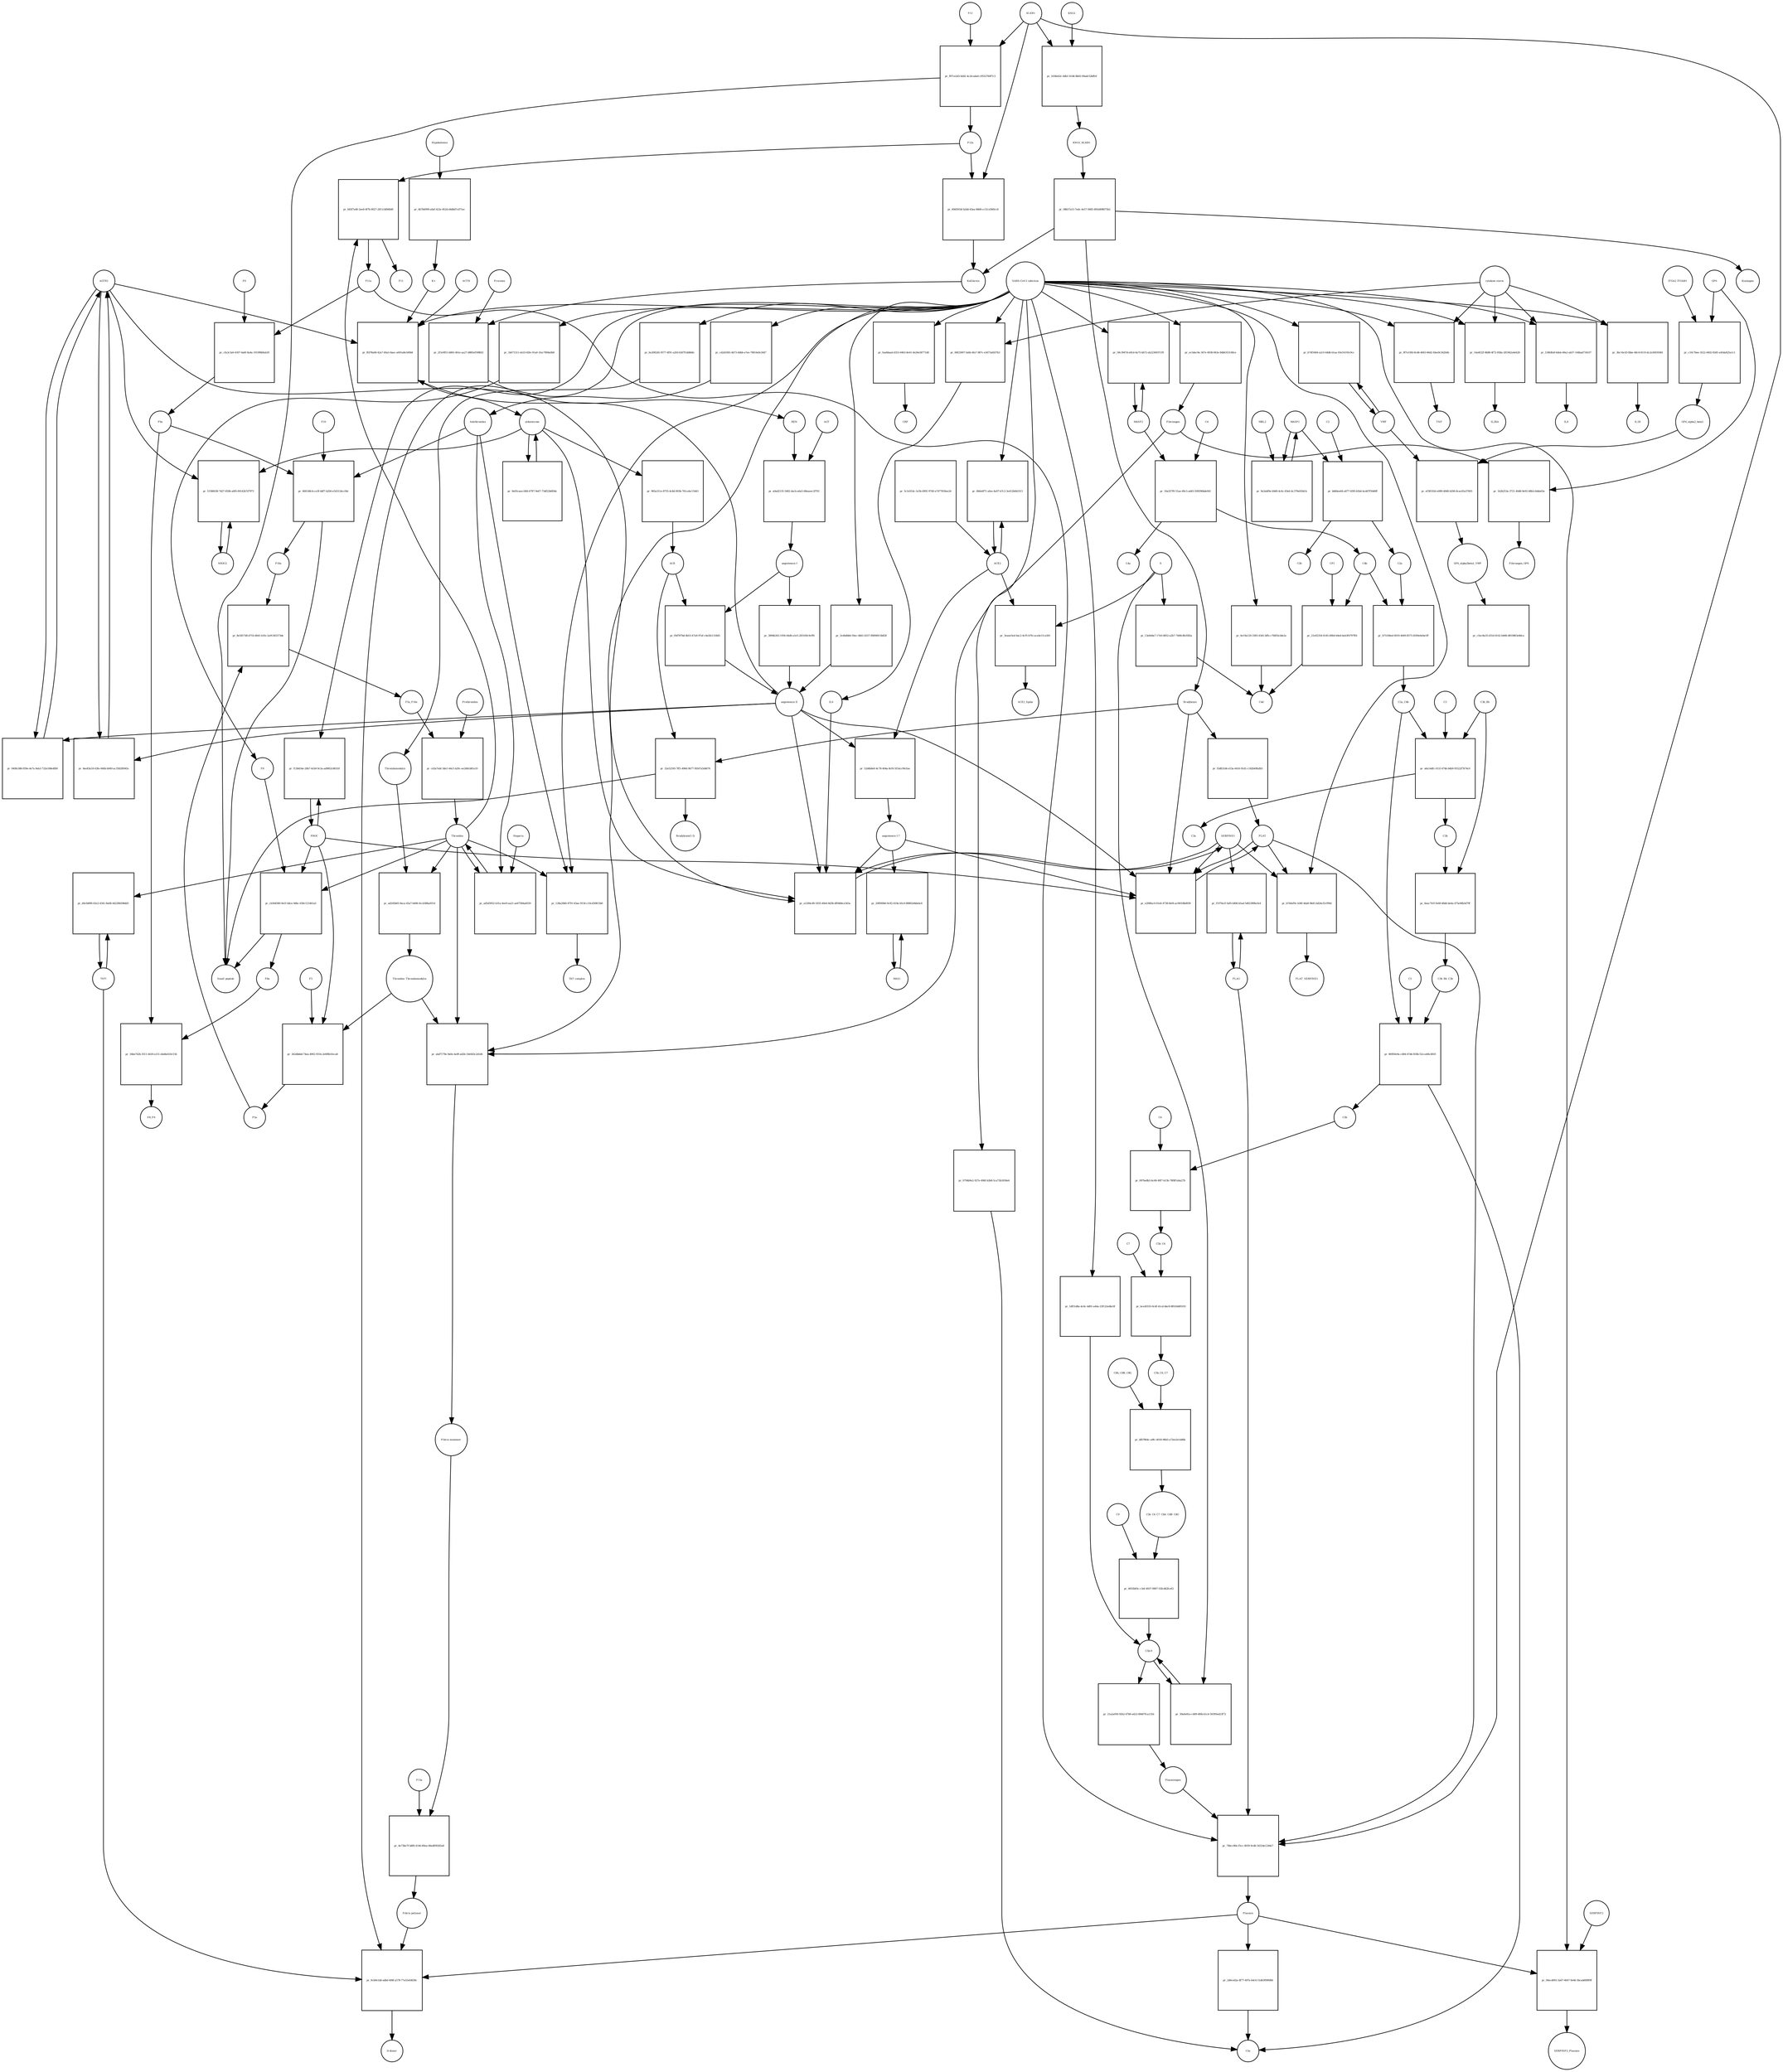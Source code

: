 strict digraph  {
F8 [annotation="urn_miriam_hgnc_3546|urn_miriam_taxonomy_9606", bipartite=0, cls=macromolecule, fontsize=4, label=F8, shape=circle];
"pr_cb564580-9e1f-4dce-9dbc-636c121461a5" [annotation="", bipartite=1, cls=process, fontsize=4, label="pr_cb564580-9e1f-4dce-9dbc-636c121461a5", shape=square];
"Small peptide" [annotation=urn_miriam_mesh_D010446, bipartite=0, cls=macromolecule, fontsize=4, label="Small peptide", shape=circle];
F8a [annotation="urn_miriam_hgnc.symbol_F8|urn_miriam_mesh_D015944|urn_miriam_taxonomy_9606", bipartite=0, cls=macromolecule, fontsize=4, label=F8a, shape=circle];
Thrombin [annotation="urn_miriam_hgnc_3535|urn_miriam_taxonomy_9606", bipartite=0, cls=macromolecule, fontsize=4, label=Thrombin, shape=circle];
PROC [annotation="urn_miriam_hgnc_9451|urn_miriam_taxonomy_9606", bipartite=0, cls=macromolecule, fontsize=4, label=PROC, shape=circle];
AGTR1 [annotation=urn_miriam_hgnc_336, bipartite=0, cls=macromolecule, fontsize=4, label=AGTR1, shape=circle];
"pr_040fe388-059e-4e7a-9eb3-732e188e4fb9" [annotation="", bipartite=1, cls=process, fontsize=4, label="pr_040fe388-059e-4e7a-9eb3-732e188e4fb9", shape=square];
"angiotensin II" [annotation="urn_miriam_obo.chebi_CHEBI%3A2718|urn_miriam_taxonomy_9606", bipartite=0, cls="simple chemical", fontsize=4, label="angiotensin II", shape=circle];
NR3C2 [annotation="", bipartite=0, cls=macromolecule, fontsize=4, label=NR3C2, shape=circle];
"pr_51586038-7d27-450b-a6f0-00142b7d7973" [annotation="", bipartite=1, cls=process, fontsize=4, label="pr_51586038-7d27-450b-a6f0-00142b7d7973", shape=square];
aldosterone [annotation="urn_miriam_obo.chebi_CHEBI%3A27584", bipartite=0, cls="simple chemical", fontsize=4, label=aldosterone, shape=circle];
"pr_9a93caea-fdfd-4787-9e67-73df22b6f0dc" [annotation="", bipartite=1, cls=process, fontsize=4, label="pr_9a93caea-fdfd-4787-9e67-73df22b6f0dc", shape=square];
SERPINE1 [annotation="", bipartite=0, cls=macromolecule, fontsize=4, label=SERPINE1, shape=circle];
"pr_a1284cd9-1835-40e6-8d3b-df048dce343a" [annotation="", bipartite=1, cls=process, fontsize=4, label="pr_a1284cd9-1835-40e6-8d3b-df048dce343a", shape=square];
"angiotensin I-7" [annotation="urn_miriam_obo.chebi_CHEBI%3A55438|urn_miriam_taxonomy_9606", bipartite=0, cls="simple chemical", fontsize=4, label="angiotensin I-7", shape=circle];
IL6 [annotation="urn_miriam_hgnc_6018|urn_miriam_taxonomy_9606", bipartite=0, cls=macromolecule, fontsize=4, label=IL6, shape=circle];
"pr_ffd78a68-42a7-40a5-8aec-a691a8e549b8" [annotation="", bipartite=1, cls=process, fontsize=4, label="pr_ffd78a68-42a7-40a5-8aec-a691a8e549b8", shape=square];
"SARS-CoV-2 infection" [annotation="urn_miriam_taxonomy_2697049|urn_miriam_mesh_D012327", bipartite=0, cls=phenotype, fontsize=4, label="SARS-CoV-2 infection", shape=circle];
"K+" [annotation="urn_miriam_obo.chebi_CHEBI%3A29103", bipartite=0, cls="simple chemical", fontsize=4, label="K+", shape=circle];
ACTH [annotation=urn_miriam_hgnc_9201, bipartite=0, cls="simple chemical", fontsize=4, label=ACTH, shape=circle];
"pr_3cd4db8d-59ec-4b61-b557-f6894913b828" [annotation="", bipartite=1, cls=process, fontsize=4, label="pr_3cd4db8d-59ec-4b61-b557-f6894913b828", shape=square];
Bradykinin [annotation="urn_miriam_obo.chebi_CHEBI%3A3165|urn_miriam_taxonomy_9606", bipartite=0, cls=macromolecule, fontsize=4, label=Bradykinin, shape=circle];
"pr_32e52593-7ff5-4966-9b77-95f47a5d4676" [annotation="", bipartite=1, cls=process, fontsize=4, label="pr_32e52593-7ff5-4966-9b77-95f47a5d4676", shape=square];
"Bradykinin(1-5)" [annotation="urn_miriam_mesh_C079000|urn_miriam_taxonomy_9606", bipartite=0, cls=macromolecule, fontsize=4, label="Bradykinin(1-5)", shape=circle];
ACE [annotation="urn_miriam_hgnc_2707|urn_miriam_taxonomy_9606", bipartite=0, cls=macromolecule, fontsize=4, label=ACE, shape=circle];
"pr_f5d831d4-e53a-4416-91d1-c182b49fafb5" [annotation="", bipartite=1, cls=process, fontsize=4, label="pr_f5d831d4-e53a-4416-91d1-c182b49fafb5", shape=square];
PLAT [annotation="urn_miriam_hgnc_9051|urn_miriam_taxonomy_9606", bipartite=0, cls=macromolecule, fontsize=4, label=PLAT, shape=circle];
"pr_8ee83a18-43fe-446b-b049-ac3582f6945c" [annotation="", bipartite=1, cls=process, fontsize=4, label="pr_8ee83a18-43fe-446b-b049-ac3582f6945c", shape=square];
MAS1 [annotation="", bipartite=0, cls=macromolecule, fontsize=4, label=MAS1, shape=circle];
"pr_20f000b0-0c82-419a-b5c6-88802d4debc6" [annotation="", bipartite=1, cls=process, fontsize=4, label="pr_20f000b0-0c82-419a-b5c6-88802d4debc6", shape=square];
Fibrinogen [annotation="urn_miriam_pubmed_19296670|urn_miriam_obo.go_GO%3A0005577|urn_miriam_hgnc_3661|urn_miriam_hgnc_3662|urn_miriam_hgnc_3694|urn_miriam_taxonomy_9606", bipartite=0, cls=complex, fontsize=4, label=Fibrinogen, shape=circle];
"pr_1b2b253a-3721-40d8-9e92-48b1c6dda62e" [annotation="", bipartite=1, cls=process, fontsize=4, label="pr_1b2b253a-3721-40d8-9e92-48b1c6dda62e", shape=square];
GP6 [annotation="urn_miriam_hgnc_HGNC%3A14388|urn_miriam_taxonomy_9606", bipartite=0, cls=macromolecule, fontsize=4, label=GP6, shape=circle];
Fibrinogen_GP6 [annotation="urn_miriam_pubmed_19296670|urn_miriam_obo.go_GO%3A0005577|urn_miriam_hgnc_HGNC%3A14388|urn_miriam_taxonomy_9606", bipartite=0, cls=complex, fontsize=4, label=Fibrinogen_GP6, shape=circle];
GP6_alpha2_beta1 [annotation="urn_miriam_pubmed_25051961|urn_miriam_taxonomy_10090|urn_miriam_hgnc_14338|urn_miriam_hgnc_6137|urn_miriam_hgnc_6153", bipartite=0, cls=complex, fontsize=4, label=GP6_alpha2_beta1, shape=circle];
"pr_ef38192d-e089-4848-b206-8cac65a37603" [annotation="", bipartite=1, cls=process, fontsize=4, label="pr_ef38192d-e089-4848-b206-8cac65a37603", shape=square];
VWF [annotation="urn_miriam_hgnc_12726|urn_miriam_taxonomy_9606", bipartite=0, cls=macromolecule, fontsize=4, label=VWF, shape=circle];
GP6_alpha2beta1_VWF [annotation="urn_miriam_pubmed_25051961|urn_miriam_taxonomy_10090|urn_miriam_hgnc_14338|urn_miriam_hgnc_6137|urn_miriam_hgnc_6153|urn_miriam_hgnc_12726", bipartite=0, cls=complex, fontsize=4, label=GP6_alpha2beta1_VWF, shape=circle];
"pr_c10c7bee-3522-4402-83d5-a45da825a1c1" [annotation="", bipartite=1, cls=process, fontsize=4, label="pr_c10c7bee-3522-4402-83d5-a45da825a1c1", shape=square];
ITGA2_ITGAB1 [annotation="urn_miriam_intact_EBI-16428357|urn_miriam_hgnc_6137|urn_miriam_hgnc_6153|urn_miriam_taxonomy_9606", bipartite=0, cls=complex, fontsize=4, label=ITGA2_ITGAB1, shape=circle];
"pr_c5ec8a35-d31d-4142-b468-d810863e8dca" [annotation="", bipartite=1, cls="omitted process", fontsize=4, label="pr_c5ec8a35-d31d-4142-b468-d810863e8dca", shape=square];
"Fibrin polymer" [annotation="urn_miriam_mesh_C465961|urn_miriam_taxonomy_9606", bipartite=0, cls=macromolecule, fontsize=4, label="Fibrin polymer", shape=circle];
"pr_9cb9e1dd-adbd-408f-a578-77a55efd638c" [annotation="", bipartite=1, cls=process, fontsize=4, label="pr_9cb9e1dd-adbd-408f-a578-77a55efd638c", shape=square];
"D-dimer" [annotation="urn_miriam_pubmed_19008457|urn_miriam_mesh_C036309|urn_miriam_taxonomy_9606", bipartite=0, cls=macromolecule, fontsize=4, label="D-dimer", shape=circle];
Plasmin [annotation="urn_miriam_hgnc.symbol_PLG|urn_miriam_mesh_D005341|urn_miriam_brenda_3.4.21.7|urn_miriam_taxonomy_9606", bipartite=0, cls=macromolecule, fontsize=4, label=Plasmin, shape=circle];
TAFI [annotation="urn_miriam_hgnc_1546|urn_miriam_taxonomy_9606", bipartite=0, cls=macromolecule, fontsize=4, label=TAFI, shape=circle];
"Fibrin monomer" [annotation="urn_miriam_mesh_C011468|urn_miriam_taxonomy_9606", bipartite=0, cls=macromolecule, fontsize=4, label="Fibrin monomer", shape=circle];
"pr_4e73be7f-b8f6-4146-80ea-06edf09265a8" [annotation="", bipartite=1, cls=process, fontsize=4, label="pr_4e73be7f-b8f6-4146-80ea-06edf09265a8", shape=square];
F13a [annotation="urn_miriam_hgnc.symbol_F13|urn_miriam_mesh_D026122|urn_miriam_brenda_2.3.2.13|urn_miriam_taxonomy_9606", bipartite=0, cls=macromolecule, fontsize=4, label=F13a, shape=circle];
"pr_9f7e10fd-8cd6-4063-86d2-fdee9c562b4b" [annotation="", bipartite=1, cls=process, fontsize=4, label="pr_9f7e10fd-8cd6-4063-86d2-fdee9c562b4b", shape=square];
TNF [annotation="urn_miriam_hgnc_11892|urn_miriam_taxonomy_9606", bipartite=0, cls=macromolecule, fontsize=4, label=TNF, shape=circle];
"cytokine storm" [annotation="urn_miriam_pubmed_2504360|urn_miriam_taxonomy_9606", bipartite=0, cls=phenotype, fontsize=4, label="cytokine storm", shape=circle];
"pr_2d6ced2a-8f77-497e-b4c6-51d63f99fd84" [annotation="", bipartite=1, cls=process, fontsize=4, label="pr_2d6ced2a-8f77-497e-b4c6-51d63f99fd84", shape=square];
C5a [annotation="urn_miriam_hgnc.symbol_C5|urn_miriam_mesh_D015936|urn_miriam_taxonomy_9606", bipartite=0, cls=macromolecule, fontsize=4, label=C5a, shape=circle];
"pr_21a2a950-92b2-47b9-a422-68407fca131b" [annotation="", bipartite=1, cls=process, fontsize=4, label="pr_21a2a950-92b2-47b9-a422-68407fca131b", shape=square];
Plasminogen [annotation="urn_miriam_hgnc_9071|urn_miriam_taxonomy_9606", bipartite=0, cls=macromolecule, fontsize=4, label=Plasminogen, shape=circle];
"C5b-9" [annotation="urn_miriam_obo.go_GO%3A0005579|urn_miriam_mesh_D015938|urn_miriam_mesh_D050776|urn_miriam_hgnc_1339|urn_miriam_hgnc_1346|urn_miriam_hgnc_1352|urn_miriam_hgnc_1353|urn_miriam_hgnc_1354|urn_miriam_hgnc_1358|urn_miriam_taxonomy_9606", bipartite=0, cls=complex, fontsize=4, label="C5b-9", shape=circle];
C2 [annotation="urn_miriam_hgnc_1248|urn_miriam_taxonomy_9606", bipartite=0, cls=macromolecule, fontsize=4, label=C2, shape=circle];
"pr_bb84ee64-a877-45f0-b5b4-bcdd7f50d6ff" [annotation="", bipartite=1, cls=process, fontsize=4, label="pr_bb84ee64-a877-45f0-b5b4-bcdd7f50d6ff", shape=square];
C2a [annotation="urn_miriam_hgnc.symbol_C2|urn_miriam_mesh_D050678|urn_miriam_taxonomy_9606", bipartite=0, cls=macromolecule, fontsize=4, label=C2a, shape=circle];
C2b [annotation="urn_miriam_hgnc.symbol_C2|urn_miriam_mesh_D050679|urn_miriam_taxonomy_9606", bipartite=0, cls=macromolecule, fontsize=4, label=C2b, shape=circle];
MASP1 [annotation="urn_miriam_hgnc_6901|urn_miriam_taxonomy_9606", bipartite=0, cls=macromolecule, fontsize=4, label=MASP1, shape=circle];
"pr_14a4f22f-8b88-4f72-858a-281942a4e628" [annotation="", bipartite=1, cls=process, fontsize=4, label="pr_14a4f22f-8b88-4f72-858a-281942a4e628", shape=square];
IL2RA [annotation="urn_miriam_hgnc_6008|urn_miriam_taxonomy_9606", bipartite=0, cls=macromolecule, fontsize=4, label=IL2RA, shape=circle];
"pr_534fdfa8-6deb-49a2-ab57-144bad734107" [annotation="", bipartite=1, cls=process, fontsize=4, label="pr_534fdfa8-6deb-49a2-ab57-144bad734107", shape=square];
IL8 [annotation="urn_miriam_hgnc_6025|urn_miriam_taxonomy_9606", bipartite=0, cls=macromolecule, fontsize=4, label=IL8, shape=circle];
"pr_0794b9e2-927e-496f-b3b8-5ca73b1858e4" [annotation="", bipartite=1, cls=process, fontsize=4, label="pr_0794b9e2-927e-496f-b3b8-5ca73b1858e4", shape=square];
"pr_84f25907-fa6b-4fa7-987c-e5673afd37b3" [annotation="", bipartite=1, cls=process, fontsize=4, label="pr_84f25907-fa6b-4fa7-987c-e5673afd37b3", shape=square];
"pr_3bc16cd3-fbbe-48c4-8110-dc2e369350fd" [annotation="", bipartite=1, cls=process, fontsize=4, label="pr_3bc16cd3-fbbe-48c4-8110-dc2e369350fd", shape=square];
IL1B [annotation="urn_miriam_hgnc_5992|urn_miriam_taxonomy_9606", bipartite=0, cls=macromolecule, fontsize=4, label=IL1B, shape=circle];
Prorenin [annotation="urn_miriam_hgnc_9958|urn_miriam_taxonomy_9606", bipartite=0, cls=macromolecule, fontsize=4, label=Prorenin, shape=circle];
"pr_2f1e9f51-b865-461e-aa27-d885ef598fd3" [annotation="", bipartite=1, cls=process, fontsize=4, label="pr_2f1e9f51-b865-461e-aa27-d885ef598fd3", shape=square];
REN [annotation="urn_miriam_hgnc.symbol_REN|urn_miriam_taxonomy_9606", bipartite=0, cls=macromolecule, fontsize=4, label=REN, shape=circle];
Kallikrein [annotation="urn_miriam_hgnc.symbol_KLKB1|urn_miriam_mesh_D020842|urn_miriam_brenda_3.4.21.34|urn_miriam_taxonomy_9606", bipartite=0, cls=macromolecule, fontsize=4, label=Kallikrein, shape=circle];
KLKB1 [annotation="urn_miriam_hgnc_6371|urn_miriam_taxonomy_9606", bipartite=0, cls=macromolecule, fontsize=4, label=KLKB1, shape=circle];
"pr_69d591bf-b2dd-43ea-8468-cc51cd360cc6" [annotation="", bipartite=1, cls=process, fontsize=4, label="pr_69d591bf-b2dd-43ea-8468-cc51cd360cc6", shape=square];
F12a [annotation="urn_miriam_hgnc.symbol_F12|urn_miriam_mesh_D015956|urn_miriam_brenda_3.4.21.38|urn_miriam_taxonomy_9606", bipartite=0, cls=macromolecule, fontsize=4, label=F12a, shape=circle];
"pr_6a3092d5-9577-4f91-a2fd-63d7f1dd8d4c" [annotation="", bipartite=1, cls=process, fontsize=4, label="pr_6a3092d5-9577-4f91-a2fd-63d7f1dd8d4c", shape=square];
Thrombomodulin [annotation="urn_miriam_hgnc_11784|urn_miriam_taxonomy_9606", bipartite=0, cls=macromolecule, fontsize=4, label=Thrombomodulin, shape=circle];
"pr_04ecd093-3a67-4047-9e46-5bcadd0f8f9f" [annotation="", bipartite=1, cls=process, fontsize=4, label="pr_04ecd093-3a67-4047-9e46-5bcadd0f8f9f", shape=square];
SERPINF2 [annotation="urn_miriam_hgnc_9075|urn_miriam_taxonomy_9606", bipartite=0, cls=macromolecule, fontsize=4, label=SERPINF2, shape=circle];
SERPINF2_Plasmin [annotation="urn_miriam_pubmed_2437112|urn_miriam_biogrid_314240|urn_miriam_hgnc_9075|urn_miriam_mesh_D005341|urn_miriam_taxonomy_9606", bipartite=0, cls=complex, fontsize=4, label=SERPINF2_Plasmin, shape=circle];
"pr_6e19a120-3365-43d1-bffe-c766f3e3de2a" [annotation="", bipartite=1, cls=process, fontsize=4, label="pr_6e19a120-3365-43d1-bffe-c766f3e3de2a", shape=square];
C4d [annotation="urn_miriam_hgnc.symbol_C4b|urn_miriam_mesh_C032261|urn_miriam_taxonomy_9606", bipartite=0, cls=macromolecule, fontsize=4, label=C4d, shape=circle];
"pr_1df51d8a-4c6c-4d91-a44a-23f122edbc0f" [annotation="", bipartite=1, cls=process, fontsize=4, label="pr_1df51d8a-4c6c-4d91-a44a-23f122edbc0f", shape=square];
"pr_f13b454e-26b7-4cb9-9c3a-ad9f62c88318" [annotation="", bipartite=1, cls=process, fontsize=4, label="pr_f13b454e-26b7-4cb9-9c3a-ad9f62c88318", shape=square];
"pr_b74f3464-a2c0-44db-b1aa-93e16193c9cc" [annotation="", bipartite=1, cls=process, fontsize=4, label="pr_b74f3464-a2c0-44db-b1aa-93e16193c9cc", shape=square];
"pr_faa8daad-d353-4463-8e41-4e26e58771d0" [annotation="", bipartite=1, cls=process, fontsize=4, label="pr_faa8daad-d353-4463-8e41-4e26e58771d0", shape=square];
CRP [annotation="urn_miriam_hgnc_2367|urn_miriam_taxonomy_9606", bipartite=0, cls=macromolecule, fontsize=4, label=CRP, shape=circle];
"pr_30a0e81a-c489-4f6b-b1c4-50395ed23f72" [annotation="", bipartite=1, cls=process, fontsize=4, label="pr_30a0e81a-c489-4f6b-b1c4-50395ed23f72", shape=square];
S [annotation="urn_miriam_uniprot_P0DTC2|urn_miriam_uniprot_P59594|urn_miriam_taxonomy_2697049", bipartite=0, cls=macromolecule, fontsize=4, label=S, shape=circle];
"pr_13eb0da7-17e0-4852-a2b7-7448c8b3582a" [annotation="", bipartite=1, cls=process, fontsize=4, label="pr_13eb0da7-17e0-4852-a2b7-7448c8b3582a", shape=square];
"pr_52d4b8e0-4c78-404a-8cf0-5f1dcc90cfae" [annotation="", bipartite=1, cls=process, fontsize=4, label="pr_52d4b8e0-4c78-404a-8cf0-5f1dcc90cfae", shape=square];
ACE2 [annotation="urn_miriam_hgnc_13557|urn_miriam_taxonomy_9606", bipartite=0, cls=macromolecule, fontsize=4, label=ACE2, shape=circle];
"pr_5c3c814c-1e5b-4991-9740-a7477818ee24" [annotation="", bipartite=1, cls=process, fontsize=4, label="pr_5c3c814c-1e5b-4991-9740-a7477818ee24", shape=square];
"pr_3eaee5ed-4ac2-4cf5-b7fe-aca4e11ca561" [annotation="", bipartite=1, cls=process, fontsize=4, label="pr_3eaee5ed-4ac2-4cf5-b7fe-aca4e11ca561", shape=square];
ACE2_Spike [annotation="urn_miriam_pdb_6CS2|urn_miriam_hgnc_13557|urn_miriam_uniprot_P0DTC2|urn_miriam_taxonomy_9606|urn_miriam_taxonomy_2697049", bipartite=0, cls=complex, fontsize=4, label=ACE2_Spike, shape=circle];
"pr_6b0e6f71-afee-4a97-b7c2-3e412b0b3313" [annotation="", bipartite=1, cls=process, fontsize=4, label="pr_6b0e6f71-afee-4a97-b7c2-3e412b0b3313", shape=square];
"pr_cd2d1845-4b73-4dbb-a7ee-78814efe3447" [annotation="", bipartite=1, cls=process, fontsize=4, label="pr_cd2d1845-4b73-4dbb-a7ee-78814efe3447", shape=square];
Antithrombin [annotation="urn_miriam_hgnc_775|urn_miriam_taxonomy_9606", bipartite=0, cls=macromolecule, fontsize=4, label=Antithrombin, shape=circle];
"pr_1b671511-eb33-45fe-91a0-1fac7894a0b8" [annotation="", bipartite=1, cls=process, fontsize=4, label="pr_1b671511-eb33-45fe-91a0-1fac7894a0b8", shape=square];
C4b [annotation="urn_miriam_hgnc_1324|urn_miriam_taxonomy_9606", bipartite=0, cls=macromolecule, fontsize=4, label=C4b, shape=circle];
"pr_21e02354-4145-49b4-b9ed-beb3f4797ffd" [annotation="", bipartite=1, cls=process, fontsize=4, label="pr_21e02354-4145-49b4-b9ed-beb3f4797ffd", shape=square];
CFI [annotation="urn_miriam_hgnc_2771|urn_miriam_taxonomy_9606", bipartite=0, cls=macromolecule, fontsize=4, label=CFI, shape=circle];
C3b [annotation="urn_miriam_hgnc.symbol_C3|urn_miriam_mesh_D003179|urn_miriam_taxonomy_9606", bipartite=0, cls=macromolecule, fontsize=4, label=C3b, shape=circle];
"pr_6eac741f-fe68-48dd-be4a-475e98b3d79f" [annotation="", bipartite=1, cls=process, fontsize=4, label="pr_6eac741f-fe68-48dd-be4a-475e98b3d79f", shape=square];
C3b_Bb [annotation="urn_miriam_pubmed_12440962|urn_miriam_brenda_3.4.21.47|urn_miriam_mesh_D051561|urn_miriam_mesh_D003179|urn_miriam_hgnc_1037|urn_miriam_taxonomy_9606", bipartite=0, cls=complex, fontsize=4, label=C3b_Bb, shape=circle];
C3b_Bb_C3b [annotation="urn_miriam_pubmed_12440962|urn_miriam_brenda_34.4.21.47|urn_miriam_mesh_D051566|urn_miriam_mesh_D003179|urn_miriam_hgnc_1037|urn_miriam_taxonomy_9606", bipartite=0, cls=complex, fontsize=4, label=C3b_Bb_C3b, shape=circle];
"pr_b75184ed-9019-4449-8573-4590e4ebe1ff" [annotation="", bipartite=1, cls=process, fontsize=4, label="pr_b75184ed-9019-4449-8573-4590e4ebe1ff", shape=square];
C2a_C4b [annotation="urn_miriam_mesh_D051574|urn_miriam_brenda_3.4.21.43|urn_miriam_mesh_D050678|urn_miriam_hgnc_1324|urn_miriam_taxonomy_9606", bipartite=0, cls=complex, fontsize=4, label=C2a_C4b, shape=circle];
C4 [annotation="urn_miriam_mesh_D00318|urn_miriam_taxonomy_9606", bipartite=0, cls=macromolecule, fontsize=4, label=C4, shape=circle];
"pr_16a257f0-51ae-49c3-ad43-509296bde041" [annotation="", bipartite=1, cls=process, fontsize=4, label="pr_16a257f0-51ae-49c3-ad43-509296bde041", shape=square];
C4a [annotation="urn_miriam_hgnc_1323|urn_miriam_taxonomy_9606", bipartite=0, cls=macromolecule, fontsize=4, label=C4a, shape=circle];
MASP2 [annotation="urn_miriam_hgnc_6902|urn_miriam_taxonomy_9606", bipartite=0, cls=macromolecule, fontsize=4, label=MASP2, shape=circle];
"pr_9a3abf9e-b9d0-4c6c-83e6-4c379e81bfcb" [annotation="", bipartite=1, cls=process, fontsize=4, label="pr_9a3abf9e-b9d0-4c6c-83e6-4c379e81bfcb", shape=square];
MBL2 [annotation="urn_miriam_hgnc_6902|urn_miriam_taxonomy_9606", bipartite=0, cls=macromolecule, fontsize=4, label=MBL2, shape=circle];
"pr_58c3947d-e81d-4a75-bb72-ab2236937cf9" [annotation="", bipartite=1, cls=process, fontsize=4, label="pr_58c3947d-e81d-4a75-bb72-ab2236937cf9", shape=square];
PLAU [annotation="urn_miriam_hgnc_9052|urn_miriam_taxonomy_9606", bipartite=0, cls=macromolecule, fontsize=4, label=PLAU, shape=circle];
"pr_f1970a1f-faf0-4406-b5ad-5d02389bcfe4" [annotation="", bipartite=1, cls=process, fontsize=4, label="pr_f1970a1f-faf0-4406-b5ad-5d02389bcfe4", shape=square];
C5b_C6_C7_C8A_C8B_C8G [annotation="urn_miriam_pubmed_28630159|urn_miriam_mesh_C042295|urn_miriam_mesh_D050776|urn_miriam_hgnc_1339|urn_miriam_hgnc_1352|urn_miriam_hgnc_1353|urn_miriam_hgnc_1354|urn_miriam_taxonomy_9606", bipartite=0, cls=complex, fontsize=4, label=C5b_C6_C7_C8A_C8B_C8G, shape=circle];
"pr_6055b93c-c3ef-4937-9907-55fcd62fcef2" [annotation="", bipartite=1, cls=process, fontsize=4, label="pr_6055b93c-c3ef-4937-9907-55fcd62fcef2", shape=square];
C9 [annotation="urn_miriam_hgnc_1358|urn_miriam_taxonomy_9606", bipartite=0, cls=macromolecule, fontsize=4, label=C9, shape=circle];
C5b_C6_C7 [annotation="urn_miriam_pubmed_28630159|urn_miriam_mesh_C037453|urn_miriam_mesh_D050776|urn_miriam_hgnc_1339|urn_miriam_hgnc_1346|urn_miriam_taxonomy_9606", bipartite=0, cls=complex, fontsize=4, label=C5b_C6_C7, shape=circle];
"pr_bfb7864c-a9fc-4018-96b5-a72ee2e1dd6b" [annotation="", bipartite=1, cls=process, fontsize=4, label="pr_bfb7864c-a9fc-4018-96b5-a72ee2e1dd6b", shape=square];
C8A_C8B_C8G [annotation="urn_miriam_mesh_D003185|urn_miriam_hgnc_1353|urn_miriam_hgnc_1352|urn_miriam_hgnc_1354|urn_miriam_taxonomy_9606", bipartite=0, cls=complex, fontsize=4, label=C8A_C8B_C8G, shape=circle];
C5b_C6 [annotation="urn_miriam_mesh_C050974|urn_miriam_mesh_D050776|urn_miriam_hgnc_1339|urn_miriam_taxonomy_9606", bipartite=0, cls=complex, fontsize=4, label=C5b_C6, shape=circle];
"pr_bce45555-0c4f-41cd-bbc8-8f01fd4f0193" [annotation="", bipartite=1, cls=process, fontsize=4, label="pr_bce45555-0c4f-41cd-bbc8-8f01fd4f0193", shape=square];
C7 [annotation="urn_miriam_hgnc_HGNC%3A1346|urn_miriam_taxonomy_9606", bipartite=0, cls=macromolecule, fontsize=4, label=C7, shape=circle];
C5b [annotation="urn_miriam_hgnc.symbol_C5|urn_miriam_mesh_D050776|urn_miriam_taxonomy_9606", bipartite=0, cls=macromolecule, fontsize=4, label=C5b, shape=circle];
"pr_097be8b3-bc68-49f7-b15b-78f8f1eba27b" [annotation="", bipartite=1, cls=process, fontsize=4, label="pr_097be8b3-bc68-49f7-b15b-78f8f1eba27b", shape=square];
C6 [annotation="urn_miriam_hgnc_1339|urn_miriam_taxonomy_9606", bipartite=0, cls=macromolecule, fontsize=4, label=C6, shape=circle];
C5 [annotation="urn_miriam_hgnc_1331|urn_miriam_taxonomy_9606", bipartite=0, cls=macromolecule, fontsize=4, label=C5, shape=circle];
"pr_86950e9a-c484-47d4-818b-52cca66c4810" [annotation="", bipartite=1, cls=process, fontsize=4, label="pr_86950e9a-c484-47d4-818b-52cca66c4810", shape=square];
C3 [annotation="urn_miriam_hgnc_1318|urn_miriam_taxonomy_9606", bipartite=0, cls=macromolecule, fontsize=4, label=C3, shape=circle];
"pr_a6a14dfc-011f-474b-b4b9-95522f7b74c0" [annotation="", bipartite=1, cls=process, fontsize=4, label="pr_a6a14dfc-011f-474b-b4b9-95522f7b74c0", shape=square];
C3a [annotation="urn_miriam_hgnc.symbol_C3|urn_miriam_mesh_D015926|urn_miriam_taxonomy_9606", bipartite=0, cls=macromolecule, fontsize=4, label=C3a, shape=circle];
"pr_ad245b65-9aca-43a7-b406-0ccb58ba9314" [annotation="", bipartite=1, cls=process, fontsize=4, label="pr_ad245b65-9aca-43a7-b406-0ccb58ba9314", shape=square];
Thrombin_Thrombomodulin [annotation="urn_miriam_pubmed_6282863|urn_miriam_taxonomy_9986|urn_miriam_biogrid_283352|urn_miriam_mesh_D013917|urn_miriam_hgnc_11784", bipartite=0, cls=complex, fontsize=4, label=Thrombin_Thrombomodulin, shape=circle];
"pr_abd7179e-9a0e-4a9f-ad2b-10e0d3c2d1d6" [annotation="", bipartite=1, cls=process, fontsize=4, label="pr_abd7179e-9a0e-4a9f-ad2b-10e0d3c2d1d6", shape=square];
KNG1_KLKB1 [annotation="urn_miriam_pubmed_17598838|urn_miriam_intact_EBI-10087151|urn_miriam_hgnc_6371|urn_miriam_hgnc_6383|urn_miriam_taxonomy_9606", bipartite=0, cls=complex, fontsize=4, label=KNG1_KLKB1, shape=circle];
"pr_08b57a15-7edc-4e57-9485-805d498075b2" [annotation="", bipartite=1, cls=process, fontsize=4, label="pr_08b57a15-7edc-4e57-9485-805d498075b2", shape=square];
Kininogen [annotation="urn_miriam_hgnc.symbol_KNG1|urn_miriam_mesh_D019679|urn_miriam_taxonomy_9606", bipartite=0, cls=macromolecule, fontsize=4, label=Kininogen, shape=circle];
"pr_ec5dec9a-347e-4938-843e-8db6353148ce" [annotation="", bipartite=1, cls=process, fontsize=4, label="pr_ec5dec9a-347e-4938-843e-8db6353148ce", shape=square];
"angiotensin I" [annotation="urn_miriam_obo.chebi_CHEBI%3A2718|urn_miriam_taxonomy_9606", bipartite=0, cls="simple chemical", fontsize=4, label="angiotensin I", shape=circle];
"pr_3894b343-1936-44d6-a1e5-283100c9cff6" [annotation="", bipartite=1, cls=process, fontsize=4, label="pr_3894b343-1936-44d6-a1e5-283100c9cff6", shape=square];
"pr_b744ef9c-b36f-4da8-9b45-bd24cf2cf99d" [annotation="", bipartite=1, cls=process, fontsize=4, label="pr_b744ef9c-b36f-4da8-9b45-bd24cf2cf99d", shape=square];
PLAT_SERPINE1 [annotation="urn_miriam_pubmed_22449964|urn_miriam_intact_EBI-7800882|urn_miriam_hgnc_9051|urn_miriam_hgnc_8593|urn_miriam_taxonomy_9606", bipartite=0, cls=complex, fontsize=4, label=PLAT_SERPINE1, shape=circle];
"pr_d4c0d0f6-02e2-4341-8a68-44228b598dd3" [annotation="", bipartite=1, cls=process, fontsize=4, label="pr_d4c0d0f6-02e2-4341-8a68-44228b598dd3", shape=square];
"pr_e208fac0-01e6-4738-8ef4-acf4018bd939" [annotation="", bipartite=1, cls=process, fontsize=4, label="pr_e208fac0-01e6-4738-8ef4-acf4018bd939", shape=square];
"pr_128a20b0-4791-43ae-9154-c10cd30815b0" [annotation="", bipartite=1, cls=process, fontsize=4, label="pr_128a20b0-4791-43ae-9154-c10cd30815b0", shape=square];
"TAT complex" [annotation="urn_miriam_pubmed_22930518|urn_miriam_mesh_C046193|urn_miriam_mesh_D013917|urn_miriam_hgnc_775|urn_miriam_taxonomy_9606", bipartite=0, cls=complex, fontsize=4, label="TAT complex", shape=circle];
"pr_74bcc80e-f5cc-4939-9cd6-54324e1244e7" [annotation="", bipartite=1, cls=process, fontsize=4, label="pr_74bcc80e-f5cc-4939-9cd6-54324e1244e7", shape=square];
F11a [annotation="urn_miriam_hgnc.symbol_F11|urn_miriam_mesh_D015945|urn_miriam_brenda_3.4.21.27|urn_miriam_taxonomy_9606", bipartite=0, cls=macromolecule, fontsize=4, label=F11a, shape=circle];
"pr_ad5d3952-b31a-4ee9-aa21-ae67584ad559" [annotation="", bipartite=1, cls=process, fontsize=4, label="pr_ad5d3952-b31a-4ee9-aa21-ae67584ad559", shape=square];
Heparin [annotation="urn_miriam_pubmed_708377|urn_miriam_obo.chebi_CHEBI%3A28304|urn_miriam_taxonomy_9606", bipartite=0, cls="simple chemical", fontsize=4, label=Heparin, shape=circle];
Prothrombin [annotation="urn_miriam_hgnc_3535|urn_miriam_taxonomy_9606", bipartite=0, cls=macromolecule, fontsize=4, label=Prothrombin, shape=circle];
"pr_cd3a7ebf-3de1-44c5-b20c-ee248cb81e10" [annotation="", bipartite=1, cls=process, fontsize=4, label="pr_cd3a7ebf-3de1-44c5-b20c-ee248cb81e10", shape=square];
F5a_F10a [annotation="urn_miriam_pubmed_2303476|urn_miriam_mesh_C022475|urn_miriam_mesh_D15943|urn_miriam_mesh_D015951|urn_miriam_taxonomy_9606", bipartite=0, cls=complex, fontsize=4, label=F5a_F10a, shape=circle];
F10a [annotation="urn_miriam_hgnc.symbol_F10|urn_miriam_mesh_D015951|urn_miriam_brenda_3.4.21.6|urn_miriam_taxonomy_9606", bipartite=0, cls=macromolecule, fontsize=4, label=F10a, shape=circle];
"pr_8e5817d0-d71b-4b41-b1fe-2a91365373de" [annotation="", bipartite=1, cls=process, fontsize=4, label="pr_8e5817d0-d71b-4b41-b1fe-2a91365373de", shape=square];
F5a [annotation="urn_miriam_hgnc.symbol_F5|urn_miriam_mesh_D015943|urn_miriam_taxonomy_9606", bipartite=0, cls=macromolecule, fontsize=4, label=F5a, shape=circle];
F5 [annotation="urn_miriam_hgnc_3541|urn_miriam_taxonomy_9606", bipartite=0, cls=macromolecule, fontsize=4, label=F5, shape=circle];
"pr_262dbbbd-74ea-4902-931b-2e6f8b1feca8" [annotation="", bipartite=1, cls=process, fontsize=4, label="pr_262dbbbd-74ea-4902-931b-2e6f8b1feca8", shape=square];
F9a [annotation="urn_miriam_hgnc.symbol_F9|urn_miriam_mesh_D015949|urn_miriam_taxonomy_9606", bipartite=0, cls=macromolecule, fontsize=4, label=F9a, shape=circle];
"pr_34be742b-3511-4430-a151-ebd4e41b115b" [annotation="", bipartite=1, cls=process, fontsize=4, label="pr_34be742b-3511-4430-a151-ebd4e41b115b", shape=square];
F8_F9 [annotation="urn_miriam_pubmed_22471307|urn_miriam_hgnc_3546|urn_miriam_hgnc_35531|urn_miriam_intact_EBI-11621595|urn_miriam_taxonomy_9606", bipartite=0, cls=complex, fontsize=4, label=F8_F9, shape=circle];
F9 [annotation="urn_miriam_hgnc_35531|urn_miriam_taxonomy_9606", bipartite=0, cls=macromolecule, fontsize=4, label=F9, shape=circle];
"pr_cfa3c3a6-4307-4a6f-8a4a-191996bfab39" [annotation="", bipartite=1, cls=process, fontsize=4, label="pr_cfa3c3a6-4307-4a6f-8a4a-191996bfab39", shape=square];
"pr_1636e62c-6db1-4146-8b02-00adc52bffef" [annotation="", bipartite=1, cls=process, fontsize=4, label="pr_1636e62c-6db1-4146-8b02-00adc52bffef", shape=square];
KNG1 [annotation="urn_miriam_hgnc.symbol_6383|urn_miriam_taxonomy_9606", bipartite=0, cls=macromolecule, fontsize=4, label=KNG1, shape=circle];
"pr_645f7a40-2ee8-4f7b-9027-2811cbf840d0" [annotation="", bipartite=1, cls=process, fontsize=4, label="pr_645f7a40-2ee8-4f7b-9027-2811cbf840d0", shape=square];
F11 [annotation="urn_miriam_hgnc_3529|urn_miriam_taxonomy_9606", bipartite=0, cls=macromolecule, fontsize=4, label=F11, shape=circle];
F12 [annotation="urn_miriam_hgnc_3530|urn_miriam_taxonomy_9606", bipartite=0, cls=macromolecule, fontsize=4, label=F12, shape=circle];
"pr_f87ce2d3-4442-4c2d-ada4-c9552760f7c3" [annotation="", bipartite=1, cls=process, fontsize=4, label="pr_f87ce2d3-4442-4c2d-ada4-c9552760f7c3", shape=square];
"pr_f0d787bd-4b53-47a9-97af-c4a5fe1318d5" [annotation="", bipartite=1, cls=process, fontsize=4, label="pr_f0d787bd-4b53-47a9-97af-c4a5fe1318d5", shape=square];
F10 [annotation="urn_miriam_hgnc_3528|urn_miriam_taxonomy_9606", bipartite=0, cls=macromolecule, fontsize=4, label=F10, shape=circle];
"pr_600148cb-ce3f-4df7-b204-e543124cc04c" [annotation="", bipartite=1, cls=process, fontsize=4, label="pr_600148cb-ce3f-4df7-b204-e543124cc04c", shape=square];
AGT [annotation="urn_miriam_hgnc_333|urn_miriam_taxonomy_9606", bipartite=0, cls=macromolecule, fontsize=4, label=AGT, shape=circle];
"pr_a0ad2135-5482-4ecb-a6a5-68eaeec2f761" [annotation="", bipartite=1, cls=process, fontsize=4, label="pr_a0ad2135-5482-4ecb-a6a5-68eaeec2f761", shape=square];
"pr_965a311e-8755-4c8d-903b-761cebc15443" [annotation="", bipartite=1, cls=process, fontsize=4, label="pr_965a311e-8755-4c8d-903b-761cebc15443", shape=square];
"pr_6b7b6999-a0af-422e-852d-d4d6d7cd71ec" [annotation="", bipartite=1, cls=process, fontsize=4, label="pr_6b7b6999-a0af-422e-852d-d4d6d7cd71ec", shape=square];
Hypokalemia [annotation="urn_miriam_mesh_D007008|urn_miriam_taxonomy_9606", bipartite=0, cls=phenotype, fontsize=4, label=Hypokalemia, shape=circle];
F8 -> "pr_cb564580-9e1f-4dce-9dbc-636c121461a5"  [annotation="", interaction_type=consumption];
"pr_cb564580-9e1f-4dce-9dbc-636c121461a5" -> "Small peptide"  [annotation="", interaction_type=production];
"pr_cb564580-9e1f-4dce-9dbc-636c121461a5" -> F8a  [annotation="", interaction_type=production];
F8a -> "pr_34be742b-3511-4430-a151-ebd4e41b115b"  [annotation="", interaction_type=consumption];
Thrombin -> "pr_cb564580-9e1f-4dce-9dbc-636c121461a5"  [annotation="urn_miriam_pubmed_15746105|urn_miriam_taxonomy_9606", interaction_type=catalysis];
Thrombin -> "pr_ad245b65-9aca-43a7-b406-0ccb58ba9314"  [annotation="", interaction_type=consumption];
Thrombin -> "pr_abd7179e-9a0e-4a9f-ad2b-10e0d3c2d1d6"  [annotation="urn_miriam_pubmed_6282863|urn_miriam_pubmed_28228446|urn_miriam_pubmed_2117226|urn_miriam_taxonomy_9606", interaction_type=catalysis];
Thrombin -> "pr_d4c0d0f6-02e2-4341-8a68-44228b598dd3"  [annotation="urn_miriam_pubmed_23809134|urn_miriam_taxonomy_9823", interaction_type=catalysis];
Thrombin -> "pr_128a20b0-4791-43ae-9154-c10cd30815b0"  [annotation="", interaction_type=consumption];
Thrombin -> "pr_ad5d3952-b31a-4ee9-aa21-ae67584ad559"  [annotation="", interaction_type=consumption];
Thrombin -> "pr_645f7a40-2ee8-4f7b-9027-2811cbf840d0"  [annotation="urn_miriam_pubmed_21304106|urn_miriam_pubmed_8631976|urn_miriam_taxonomy_9606", interaction_type=catalysis];
PROC -> "pr_cb564580-9e1f-4dce-9dbc-636c121461a5"  [annotation="urn_miriam_pubmed_15746105|urn_miriam_taxonomy_9606", interaction_type=inhibition];
PROC -> "pr_f13b454e-26b7-4cb9-9c3a-ad9f62c88318"  [annotation="", interaction_type=consumption];
PROC -> "pr_e208fac0-01e6-4738-8ef4-acf4018bd939"  [annotation="urn_miriam_pubmed_10373228|urn_miriam_pubmed_3124286|urn_miriam_taxonomy_9606|urn_miriam_pubmed_12091055|urn_miriam_pubmed_3096399", interaction_type=inhibition];
PROC -> "pr_262dbbbd-74ea-4902-931b-2e6f8b1feca8"  [annotation="urn_miriam_pubmed_6282863|urn_miriam_pubmed_6572921|urn_miriam_pubmed_2322551|urn_miriam_taxonomy_9606", interaction_type=inhibition];
AGTR1 -> "pr_040fe388-059e-4e7a-9eb3-732e188e4fb9"  [annotation="", interaction_type=consumption];
AGTR1 -> "pr_51586038-7d27-450b-a6f0-00142b7d7973"  [annotation="urn_miriam_pubmed_21349712|urn_miriam_taxonomy_10116|urn_miriam_pubmed_7045029|urn_miriam_taxonomy_10090", interaction_type=catalysis];
AGTR1 -> "pr_a1284cd9-1835-40e6-8d3b-df048dce343a"  [annotation="urn_miriam_pubmed_2091055|urn_miriam_taxonomy_9606|urn_miriam_pubmed_8034668|urn_miriam_pubmed_20591974|urn_miriam_pubmed_11983698", interaction_type=catalysis];
AGTR1 -> "pr_ffd78a68-42a7-40a5-8aec-a691a8e549b8"  [annotation="urn_miriam_pubmed_8404594|urn_miriam_taxonomy_9606|urn_miriam_pubmed_173529|urn_miriam_taxonomy_9615|urn_miriam_pubmed_32565254", interaction_type=catalysis];
AGTR1 -> "pr_8ee83a18-43fe-446b-b049-ac3582f6945c"  [annotation="", interaction_type=consumption];
"pr_040fe388-059e-4e7a-9eb3-732e188e4fb9" -> AGTR1  [annotation="", interaction_type=production];
"angiotensin II" -> "pr_040fe388-059e-4e7a-9eb3-732e188e4fb9"  [annotation="", interaction_type=stimulation];
"angiotensin II" -> "pr_a1284cd9-1835-40e6-8d3b-df048dce343a"  [annotation="urn_miriam_pubmed_2091055|urn_miriam_taxonomy_9606|urn_miriam_pubmed_8034668|urn_miriam_pubmed_20591974|urn_miriam_pubmed_11983698", interaction_type=catalysis];
"angiotensin II" -> "pr_ffd78a68-42a7-40a5-8aec-a691a8e549b8"  [annotation="urn_miriam_pubmed_8404594|urn_miriam_taxonomy_9606|urn_miriam_pubmed_173529|urn_miriam_taxonomy_9615|urn_miriam_pubmed_32565254", interaction_type=catalysis];
"angiotensin II" -> "pr_8ee83a18-43fe-446b-b049-ac3582f6945c"  [annotation="urn_miriam_pubmed_8158359|urn_miriam_taxonomy_9606", interaction_type=stimulation];
"angiotensin II" -> "pr_52d4b8e0-4c78-404a-8cf0-5f1dcc90cfae"  [annotation="", interaction_type=consumption];
"angiotensin II" -> "pr_e208fac0-01e6-4738-8ef4-acf4018bd939"  [annotation="urn_miriam_pubmed_10373228|urn_miriam_pubmed_3124286|urn_miriam_taxonomy_9606|urn_miriam_pubmed_12091055|urn_miriam_pubmed_3096399", interaction_type=catalysis];
NR3C2 -> "pr_51586038-7d27-450b-a6f0-00142b7d7973"  [annotation="", interaction_type=consumption];
"pr_51586038-7d27-450b-a6f0-00142b7d7973" -> NR3C2  [annotation="", interaction_type=production];
aldosterone -> "pr_51586038-7d27-450b-a6f0-00142b7d7973"  [annotation="urn_miriam_pubmed_21349712|urn_miriam_taxonomy_10116|urn_miriam_pubmed_7045029|urn_miriam_taxonomy_10090", interaction_type=stimulation];
aldosterone -> "pr_9a93caea-fdfd-4787-9e67-73df22b6f0dc"  [annotation="", interaction_type=consumption];
aldosterone -> "pr_a1284cd9-1835-40e6-8d3b-df048dce343a"  [annotation="urn_miriam_pubmed_2091055|urn_miriam_taxonomy_9606|urn_miriam_pubmed_8034668|urn_miriam_pubmed_20591974|urn_miriam_pubmed_11983698", interaction_type=catalysis];
aldosterone -> "pr_965a311e-8755-4c8d-903b-761cebc15443"  [annotation="urn_miriam_pubmed_5932931|urn_miriam_taxonomy_10116", interaction_type=catalysis];
"pr_9a93caea-fdfd-4787-9e67-73df22b6f0dc" -> aldosterone  [annotation="", interaction_type=production];
SERPINE1 -> "pr_a1284cd9-1835-40e6-8d3b-df048dce343a"  [annotation="", interaction_type=consumption];
SERPINE1 -> "pr_f1970a1f-faf0-4406-b5ad-5d02389bcfe4"  [annotation="urn_miriam_pubmed_21199867|urn_miriam_taxonomy_9606", interaction_type=inhibition];
SERPINE1 -> "pr_b744ef9c-b36f-4da8-9b45-bd24cf2cf99d"  [annotation="", interaction_type=consumption];
SERPINE1 -> "pr_e208fac0-01e6-4738-8ef4-acf4018bd939"  [annotation="urn_miriam_pubmed_10373228|urn_miriam_pubmed_3124286|urn_miriam_taxonomy_9606|urn_miriam_pubmed_12091055|urn_miriam_pubmed_3096399", interaction_type=inhibition];
"pr_a1284cd9-1835-40e6-8d3b-df048dce343a" -> SERPINE1  [annotation="", interaction_type=production];
"angiotensin I-7" -> "pr_a1284cd9-1835-40e6-8d3b-df048dce343a"  [annotation="urn_miriam_pubmed_2091055|urn_miriam_taxonomy_9606|urn_miriam_pubmed_8034668|urn_miriam_pubmed_20591974|urn_miriam_pubmed_11983698", interaction_type=inhibition];
"angiotensin I-7" -> "pr_20f000b0-0c82-419a-b5c6-88802d4debc6"  [annotation="urn_miriam_pubmed_18026570|urn_miriam_taxonomy_10090", interaction_type=stimulation];
"angiotensin I-7" -> "pr_e208fac0-01e6-4738-8ef4-acf4018bd939"  [annotation="urn_miriam_pubmed_10373228|urn_miriam_pubmed_3124286|urn_miriam_taxonomy_9606|urn_miriam_pubmed_12091055|urn_miriam_pubmed_3096399", interaction_type=inhibition];
IL6 -> "pr_a1284cd9-1835-40e6-8d3b-df048dce343a"  [annotation="urn_miriam_pubmed_2091055|urn_miriam_taxonomy_9606|urn_miriam_pubmed_8034668|urn_miriam_pubmed_20591974|urn_miriam_pubmed_11983698", interaction_type=catalysis];
"pr_ffd78a68-42a7-40a5-8aec-a691a8e549b8" -> aldosterone  [annotation="", interaction_type=production];
"SARS-CoV-2 infection" -> "pr_ffd78a68-42a7-40a5-8aec-a691a8e549b8"  [annotation="urn_miriam_pubmed_8404594|urn_miriam_taxonomy_9606|urn_miriam_pubmed_173529|urn_miriam_taxonomy_9615|urn_miriam_pubmed_32565254", interaction_type="necessary stimulation"];
"SARS-CoV-2 infection" -> "pr_3cd4db8d-59ec-4b61-b557-f6894913b828"  [annotation="urn_miriam_pubmed_32048163|urn_miriam_taxonomy_9606", interaction_type=catalysis];
"SARS-CoV-2 infection" -> "pr_9cb9e1dd-adbd-408f-a578-77a55efd638c"  [annotation="urn_miriam_pubmed_29096812|urn_miriam_pubmed_10574983|urn_miriam_pubmed_32172226|urn_miriam_taxonomy_9606", interaction_type="necessary stimulation"];
"SARS-CoV-2 infection" -> "pr_9f7e10fd-8cd6-4063-86d2-fdee9c562b4b"  [annotation="urn_miriam_pubmed_32504360|urn_miriam_taxonomy_9606", interaction_type=stimulation];
"SARS-CoV-2 infection" -> "pr_14a4f22f-8b88-4f72-858a-281942a4e628"  [annotation="urn_miriam_pubmed_32286245|urn_miriam_taxonomy_9606", interaction_type=stimulation];
"SARS-CoV-2 infection" -> "pr_534fdfa8-6deb-49a2-ab57-144bad734107"  [annotation="urn_miriam_pubmed_32286245|urn_miriam_taxonomy_9606", interaction_type=stimulation];
"SARS-CoV-2 infection" -> "pr_0794b9e2-927e-496f-b3b8-5ca73b1858e4"  [annotation="urn_miriam_pmc_PMC7260598|urn_miriam_taxonomy_9606", interaction_type="necessary stimulation"];
"SARS-CoV-2 infection" -> "pr_84f25907-fa6b-4fa7-987c-e5673afd37b3"  [annotation="urn_miriam_pubmed_32286245|urn_miriam_taxonomy_9606", interaction_type=stimulation];
"SARS-CoV-2 infection" -> "pr_3bc16cd3-fbbe-48c4-8110-dc2e369350fd"  [annotation="urn_miriam_pubmed_32359396|urn_miriam_taxonomy_9606", interaction_type=stimulation];
"SARS-CoV-2 infection" -> "pr_6a3092d5-9577-4f91-a2fd-63d7f1dd8d4c"  [annotation="urn_miriam_doi_10.1101%2F2020.04.25.20077842|urn_miriam_taxonomy_9606", interaction_type="necessary stimulation"];
"SARS-CoV-2 infection" -> "pr_04ecd093-3a67-4047-9e46-5bcadd0f8f9f"  [annotation="urn_miriam_pubmed_2437112|urn_miriam_doi_10.1101%2F2020.04.25.20077842|urn_miriam_taxonomy_9606", interaction_type=stimulation];
"SARS-CoV-2 infection" -> "pr_6e19a120-3365-43d1-bffe-c766f3e3de2a"  [annotation="urn_miriam_pubmed_32299776|urn_miriam_taxonomy_9606", interaction_type=stimulation];
"SARS-CoV-2 infection" -> "pr_1df51d8a-4c6c-4d91-a44a-23f122edbc0f"  [annotation="urn_miriam_pmc_PMC7260598|urn_miriam_taxonomy_9606", interaction_type="necessary stimulation"];
"SARS-CoV-2 infection" -> "pr_f13b454e-26b7-4cb9-9c3a-ad9f62c88318"  [annotation="urn_miriam_pubmed_32302438|urn_miriam_taxonomy_9606", interaction_type="necessary stimulation"];
"SARS-CoV-2 infection" -> "pr_b74f3464-a2c0-44db-b1aa-93e16193c9cc"  [annotation="urn_miriam_pubmed_32367170|urn_miriam_taxonomy_9606", interaction_type="necessary stimulation"];
"SARS-CoV-2 infection" -> "pr_faa8daad-d353-4463-8e41-4e26e58771d0"  [annotation="urn_miriam_pubmed_32171076|urn_miriam_taxonomy_9606", interaction_type="necessary stimulation"];
"SARS-CoV-2 infection" -> "pr_6b0e6f71-afee-4a97-b7c2-3e412b0b3313"  [annotation="urn_miriam_pubmed_16008552|urn_miriam_taxonomy_9606", interaction_type=inhibition];
"SARS-CoV-2 infection" -> "pr_cd2d1845-4b73-4dbb-a7ee-78814efe3447"  [annotation="urn_miriam_pubmed_32302438|urn_miriam_taxonomy_9606", interaction_type=inhibition];
"SARS-CoV-2 infection" -> "pr_1b671511-eb33-45fe-91a0-1fac7894a0b8"  [annotation="urn_miriam_pubmed_32367170|urn_miriam_taxonomy_9606", interaction_type="necessary stimulation"];
"SARS-CoV-2 infection" -> "pr_58c3947d-e81d-4a75-bb72-ab2236937cf9"  [annotation="urn_miriam_pubmed_11290788|urn_miriam_pubmed_32299776|urn_miriam_taxonomy_9606", interaction_type=stimulation];
"SARS-CoV-2 infection" -> "pr_abd7179e-9a0e-4a9f-ad2b-10e0d3c2d1d6"  [annotation="urn_miriam_pubmed_6282863|urn_miriam_pubmed_28228446|urn_miriam_pubmed_2117226|urn_miriam_taxonomy_9606", interaction_type="necessary stimulation"];
"SARS-CoV-2 infection" -> "pr_ec5dec9a-347e-4938-843e-8db6353148ce"  [annotation="urn_miriam_pubmed_32172226|urn_miriam_taxonomy_9606", interaction_type="necessary stimulation"];
"SARS-CoV-2 infection" -> "pr_b744ef9c-b36f-4da8-9b45-bd24cf2cf99d"  [annotation="urn_miriam_pubmed_22449964|urn_miriam_doi_10.1101%2F2020.04.25.20077842|urn_miriam_taxonomy_9606", interaction_type="necessary stimulation"];
"SARS-CoV-2 infection" -> "pr_128a20b0-4791-43ae-9154-c10cd30815b0"  [annotation="urn_miriam_pubmed_8136018|urn_miriam_doi_10.1101%2F2020.04.25.20077842|urn_miriam_taxonomy_9606", interaction_type="necessary stimulation"];
"K+" -> "pr_ffd78a68-42a7-40a5-8aec-a691a8e549b8"  [annotation="urn_miriam_pubmed_8404594|urn_miriam_taxonomy_9606|urn_miriam_pubmed_173529|urn_miriam_taxonomy_9615|urn_miriam_pubmed_32565254", interaction_type=catalysis];
ACTH -> "pr_ffd78a68-42a7-40a5-8aec-a691a8e549b8"  [annotation="urn_miriam_pubmed_8404594|urn_miriam_taxonomy_9606|urn_miriam_pubmed_173529|urn_miriam_taxonomy_9615|urn_miriam_pubmed_32565254", interaction_type=catalysis];
"pr_3cd4db8d-59ec-4b61-b557-f6894913b828" -> "angiotensin II"  [annotation="", interaction_type=production];
Bradykinin -> "pr_32e52593-7ff5-4966-9b77-95f47a5d4676"  [annotation="", interaction_type=consumption];
Bradykinin -> "pr_f5d831d4-e53a-4416-91d1-c182b49fafb5"  [annotation="urn_miriam_pubmed_9066005|urn_miriam_taxonomy_9606", interaction_type=stimulation];
Bradykinin -> "pr_e208fac0-01e6-4738-8ef4-acf4018bd939"  [annotation="urn_miriam_pubmed_10373228|urn_miriam_pubmed_3124286|urn_miriam_taxonomy_9606|urn_miriam_pubmed_12091055|urn_miriam_pubmed_3096399", interaction_type=catalysis];
"pr_32e52593-7ff5-4966-9b77-95f47a5d4676" -> "Bradykinin(1-5)"  [annotation="", interaction_type=production];
"pr_32e52593-7ff5-4966-9b77-95f47a5d4676" -> "Small peptide"  [annotation="", interaction_type=production];
ACE -> "pr_32e52593-7ff5-4966-9b77-95f47a5d4676"  [annotation="urn_miriam_taxonomy_9606|urn_miriam_pubmed_10969042", interaction_type=catalysis];
ACE -> "pr_f0d787bd-4b53-47a9-97af-c4a5fe1318d5"  [annotation="urn_miriam_taxonomy_9606|urn_miriam_pubmed_190881|urn_miriam_pubmed_10969042", interaction_type=catalysis];
"pr_f5d831d4-e53a-4416-91d1-c182b49fafb5" -> PLAT  [annotation="", interaction_type=production];
PLAT -> "pr_b744ef9c-b36f-4da8-9b45-bd24cf2cf99d"  [annotation="", interaction_type=consumption];
PLAT -> "pr_e208fac0-01e6-4738-8ef4-acf4018bd939"  [annotation="", interaction_type=consumption];
PLAT -> "pr_74bcc80e-f5cc-4939-9cd6-54324e1244e7"  [annotation="urn_miriam_pubmed_89876|urn_miriam_taxonomy_9606|urn_miriam_pubmed_3850647|urn_miriam_pubmed_2966802|urn_miriam_pubmed_6539333", interaction_type=catalysis];
"pr_8ee83a18-43fe-446b-b049-ac3582f6945c" -> AGTR1  [annotation="", interaction_type=production];
MAS1 -> "pr_20f000b0-0c82-419a-b5c6-88802d4debc6"  [annotation="", interaction_type=consumption];
"pr_20f000b0-0c82-419a-b5c6-88802d4debc6" -> MAS1  [annotation="", interaction_type=production];
Fibrinogen -> "pr_1b2b253a-3721-40d8-9e92-48b1c6dda62e"  [annotation="", interaction_type=consumption];
Fibrinogen -> "pr_abd7179e-9a0e-4a9f-ad2b-10e0d3c2d1d6"  [annotation="", interaction_type=consumption];
"pr_1b2b253a-3721-40d8-9e92-48b1c6dda62e" -> Fibrinogen_GP6  [annotation="", interaction_type=production];
GP6 -> "pr_1b2b253a-3721-40d8-9e92-48b1c6dda62e"  [annotation="", interaction_type=consumption];
GP6 -> "pr_c10c7bee-3522-4402-83d5-a45da825a1c1"  [annotation="", interaction_type=consumption];
GP6_alpha2_beta1 -> "pr_ef38192d-e089-4848-b206-8cac65a37603"  [annotation="", interaction_type=consumption];
"pr_ef38192d-e089-4848-b206-8cac65a37603" -> GP6_alpha2beta1_VWF  [annotation="", interaction_type=production];
VWF -> "pr_ef38192d-e089-4848-b206-8cac65a37603"  [annotation="", interaction_type=consumption];
VWF -> "pr_b74f3464-a2c0-44db-b1aa-93e16193c9cc"  [annotation="", interaction_type=consumption];
GP6_alpha2beta1_VWF -> "pr_c5ec8a35-d31d-4142-b468-d810863e8dca"  [annotation="", interaction_type=consumption];
"pr_c10c7bee-3522-4402-83d5-a45da825a1c1" -> GP6_alpha2_beta1  [annotation="", interaction_type=production];
ITGA2_ITGAB1 -> "pr_c10c7bee-3522-4402-83d5-a45da825a1c1"  [annotation="", interaction_type=consumption];
"Fibrin polymer" -> "pr_9cb9e1dd-adbd-408f-a578-77a55efd638c"  [annotation="", interaction_type=consumption];
"pr_9cb9e1dd-adbd-408f-a578-77a55efd638c" -> "D-dimer"  [annotation="", interaction_type=production];
Plasmin -> "pr_9cb9e1dd-adbd-408f-a578-77a55efd638c"  [annotation="urn_miriam_pubmed_29096812|urn_miriam_pubmed_10574983|urn_miriam_pubmed_32172226|urn_miriam_taxonomy_9606", interaction_type=catalysis];
Plasmin -> "pr_2d6ced2a-8f77-497e-b4c6-51d63f99fd84"  [annotation="urn_miriam_pubmed_27077125|urn_miriam_taxonomy_10090", interaction_type="necessary stimulation"];
Plasmin -> "pr_04ecd093-3a67-4047-9e46-5bcadd0f8f9f"  [annotation="", interaction_type=consumption];
TAFI -> "pr_9cb9e1dd-adbd-408f-a578-77a55efd638c"  [annotation="urn_miriam_pubmed_29096812|urn_miriam_pubmed_10574983|urn_miriam_pubmed_32172226|urn_miriam_taxonomy_9606", interaction_type=catalysis];
TAFI -> "pr_d4c0d0f6-02e2-4341-8a68-44228b598dd3"  [annotation="", interaction_type=consumption];
"Fibrin monomer" -> "pr_4e73be7f-b8f6-4146-80ea-06edf09265a8"  [annotation="", interaction_type=consumption];
"pr_4e73be7f-b8f6-4146-80ea-06edf09265a8" -> "Fibrin polymer"  [annotation="", interaction_type=production];
F13a -> "pr_4e73be7f-b8f6-4146-80ea-06edf09265a8"  [annotation="urn_miriam_pubmed_29096812|urn_miriam_pubmed_7577232|urn_miriam_taxonomy_9606", interaction_type=catalysis];
"pr_9f7e10fd-8cd6-4063-86d2-fdee9c562b4b" -> TNF  [annotation="", interaction_type=production];
"cytokine storm" -> "pr_9f7e10fd-8cd6-4063-86d2-fdee9c562b4b"  [annotation="urn_miriam_pubmed_32504360|urn_miriam_taxonomy_9606", interaction_type=stimulation];
"cytokine storm" -> "pr_14a4f22f-8b88-4f72-858a-281942a4e628"  [annotation="urn_miriam_pubmed_32286245|urn_miriam_taxonomy_9606", interaction_type=stimulation];
"cytokine storm" -> "pr_534fdfa8-6deb-49a2-ab57-144bad734107"  [annotation="urn_miriam_pubmed_32286245|urn_miriam_taxonomy_9606", interaction_type=stimulation];
"cytokine storm" -> "pr_84f25907-fa6b-4fa7-987c-e5673afd37b3"  [annotation="urn_miriam_pubmed_32286245|urn_miriam_taxonomy_9606", interaction_type=stimulation];
"cytokine storm" -> "pr_3bc16cd3-fbbe-48c4-8110-dc2e369350fd"  [annotation="urn_miriam_pubmed_32359396|urn_miriam_taxonomy_9606", interaction_type=stimulation];
"pr_2d6ced2a-8f77-497e-b4c6-51d63f99fd84" -> C5a  [annotation="", interaction_type=production];
"pr_21a2a950-92b2-47b9-a422-68407fca131b" -> Plasminogen  [annotation="", interaction_type=production];
Plasminogen -> "pr_74bcc80e-f5cc-4939-9cd6-54324e1244e7"  [annotation="", interaction_type=consumption];
"C5b-9" -> "pr_21a2a950-92b2-47b9-a422-68407fca131b"  [annotation="urn_miriam_pubmed_9012652|urn_miriam_taxonomy_9606", interaction_type=stimulation];
"C5b-9" -> "pr_30a0e81a-c489-4f6b-b1c4-50395ed23f72"  [annotation="", interaction_type=consumption];
C2 -> "pr_bb84ee64-a877-45f0-b5b4-bcdd7f50d6ff"  [annotation="", interaction_type=consumption];
"pr_bb84ee64-a877-45f0-b5b4-bcdd7f50d6ff" -> C2a  [annotation="", interaction_type=production];
"pr_bb84ee64-a877-45f0-b5b4-bcdd7f50d6ff" -> C2b  [annotation="", interaction_type=production];
C2a -> "pr_b75184ed-9019-4449-8573-4590e4ebe1ff"  [annotation="", interaction_type=consumption];
MASP1 -> "pr_bb84ee64-a877-45f0-b5b4-bcdd7f50d6ff"  [annotation="urn_miriam_pubmed_10946292|urn_miriam_taxonomy_9606", interaction_type=catalysis];
MASP1 -> "pr_9a3abf9e-b9d0-4c6c-83e6-4c379e81bfcb"  [annotation="", interaction_type=consumption];
"pr_14a4f22f-8b88-4f72-858a-281942a4e628" -> IL2RA  [annotation="", interaction_type=production];
"pr_534fdfa8-6deb-49a2-ab57-144bad734107" -> IL8  [annotation="", interaction_type=production];
"pr_0794b9e2-927e-496f-b3b8-5ca73b1858e4" -> C5a  [annotation="", interaction_type=production];
"pr_84f25907-fa6b-4fa7-987c-e5673afd37b3" -> IL6  [annotation="", interaction_type=production];
"pr_3bc16cd3-fbbe-48c4-8110-dc2e369350fd" -> IL1B  [annotation="", interaction_type=production];
Prorenin -> "pr_2f1e9f51-b865-461e-aa27-d885ef598fd3"  [annotation="", interaction_type=consumption];
"pr_2f1e9f51-b865-461e-aa27-d885ef598fd3" -> REN  [annotation="", interaction_type=production];
REN -> "pr_a0ad2135-5482-4ecb-a6a5-68eaeec2f761"  [annotation="urn_miriam_pubmed_10585461|urn_miriam_pubmed_30934934|urn_miriam_pubmed_6172448|urn_miriam_taxonomy_9606", interaction_type=catalysis];
Kallikrein -> "pr_2f1e9f51-b865-461e-aa27-d885ef598fd3"  [annotation="urn_miriam_pubmed_692685|urn_miriam_taxonomy_9606", interaction_type=catalysis];
KLKB1 -> "pr_69d591bf-b2dd-43ea-8468-cc51cd360cc6"  [annotation="", interaction_type=consumption];
KLKB1 -> "pr_74bcc80e-f5cc-4939-9cd6-54324e1244e7"  [annotation="urn_miriam_pubmed_89876|urn_miriam_taxonomy_9606|urn_miriam_pubmed_3850647|urn_miriam_pubmed_2966802|urn_miriam_pubmed_6539333", interaction_type=catalysis];
KLKB1 -> "pr_1636e62c-6db1-4146-8b02-00adc52bffef"  [annotation="", interaction_type=consumption];
KLKB1 -> "pr_f87ce2d3-4442-4c2d-ada4-c9552760f7c3"  [annotation="urn_miriam_pubmed_7391081|urn_miriam_taxonomy_9606|urn_miriam_pubmed_864009", interaction_type=catalysis];
"pr_69d591bf-b2dd-43ea-8468-cc51cd360cc6" -> Kallikrein  [annotation="", interaction_type=production];
F12a -> "pr_69d591bf-b2dd-43ea-8468-cc51cd360cc6"  [annotation="urn_miriam_pubmed_21304106|urn_miriam_taxonomy_9606", interaction_type=catalysis];
F12a -> "pr_645f7a40-2ee8-4f7b-9027-2811cbf840d0"  [annotation="", interaction_type=consumption];
"pr_6a3092d5-9577-4f91-a2fd-63d7f1dd8d4c" -> Thrombomodulin  [annotation="", interaction_type=production];
Thrombomodulin -> "pr_ad245b65-9aca-43a7-b406-0ccb58ba9314"  [annotation="", interaction_type=consumption];
"pr_04ecd093-3a67-4047-9e46-5bcadd0f8f9f" -> SERPINF2_Plasmin  [annotation="", interaction_type=production];
SERPINF2 -> "pr_04ecd093-3a67-4047-9e46-5bcadd0f8f9f"  [annotation="", interaction_type=consumption];
"pr_6e19a120-3365-43d1-bffe-c766f3e3de2a" -> C4d  [annotation="", interaction_type=production];
"pr_1df51d8a-4c6c-4d91-a44a-23f122edbc0f" -> "C5b-9"  [annotation="", interaction_type=production];
"pr_f13b454e-26b7-4cb9-9c3a-ad9f62c88318" -> PROC  [annotation="", interaction_type=production];
"pr_b74f3464-a2c0-44db-b1aa-93e16193c9cc" -> VWF  [annotation="", interaction_type=production];
"pr_faa8daad-d353-4463-8e41-4e26e58771d0" -> CRP  [annotation="", interaction_type=production];
"pr_30a0e81a-c489-4f6b-b1c4-50395ed23f72" -> "C5b-9"  [annotation="", interaction_type=production];
S -> "pr_30a0e81a-c489-4f6b-b1c4-50395ed23f72"  [annotation="", interaction_type=consumption];
S -> "pr_13eb0da7-17e0-4852-a2b7-7448c8b3582a"  [annotation="", interaction_type=consumption];
S -> "pr_3eaee5ed-4ac2-4cf5-b7fe-aca4e11ca561"  [annotation="", interaction_type=consumption];
"pr_13eb0da7-17e0-4852-a2b7-7448c8b3582a" -> C4d  [annotation="", interaction_type=production];
"pr_52d4b8e0-4c78-404a-8cf0-5f1dcc90cfae" -> "angiotensin I-7"  [annotation="", interaction_type=production];
ACE2 -> "pr_52d4b8e0-4c78-404a-8cf0-5f1dcc90cfae"  [annotation="urn_miriam_pubmed_23392115|urn_miriam_taxonomy_10090", interaction_type=catalysis];
ACE2 -> "pr_3eaee5ed-4ac2-4cf5-b7fe-aca4e11ca561"  [annotation="", interaction_type=consumption];
ACE2 -> "pr_6b0e6f71-afee-4a97-b7c2-3e412b0b3313"  [annotation="", interaction_type=consumption];
"pr_5c3c814c-1e5b-4991-9740-a7477818ee24" -> ACE2  [annotation="", interaction_type=production];
"pr_3eaee5ed-4ac2-4cf5-b7fe-aca4e11ca561" -> ACE2_Spike  [annotation="", interaction_type=production];
"pr_6b0e6f71-afee-4a97-b7c2-3e412b0b3313" -> ACE2  [annotation="", interaction_type=production];
"pr_cd2d1845-4b73-4dbb-a7ee-78814efe3447" -> Antithrombin  [annotation="", interaction_type=production];
Antithrombin -> "pr_128a20b0-4791-43ae-9154-c10cd30815b0"  [annotation="", interaction_type=consumption];
Antithrombin -> "pr_ad5d3952-b31a-4ee9-aa21-ae67584ad559"  [annotation="urn_miriam_pubmed_579490|urn_miriam_taxonomy_9606", interaction_type=inhibition];
Antithrombin -> "pr_600148cb-ce3f-4df7-b204-e543124cc04c"  [annotation="urn_miriam_pubmed_11551226|urn_miriam_pubmed_15853774|urn_miriam_taxonomy_9606", interaction_type=inhibition];
"pr_1b671511-eb33-45fe-91a0-1fac7894a0b8" -> F8  [annotation="", interaction_type=production];
C4b -> "pr_21e02354-4145-49b4-b9ed-beb3f4797ffd"  [annotation="", interaction_type=consumption];
C4b -> "pr_b75184ed-9019-4449-8573-4590e4ebe1ff"  [annotation="", interaction_type=consumption];
"pr_21e02354-4145-49b4-b9ed-beb3f4797ffd" -> C4d  [annotation="", interaction_type=production];
CFI -> "pr_21e02354-4145-49b4-b9ed-beb3f4797ffd"  [annotation="urn_miriam_pubmed_19362461|urn_miriam_taxonomy_9606", interaction_type=catalysis];
C3b -> "pr_6eac741f-fe68-48dd-be4a-475e98b3d79f"  [annotation="", interaction_type=consumption];
"pr_6eac741f-fe68-48dd-be4a-475e98b3d79f" -> C3b_Bb_C3b  [annotation="", interaction_type=production];
C3b_Bb -> "pr_6eac741f-fe68-48dd-be4a-475e98b3d79f"  [annotation="", interaction_type=consumption];
C3b_Bb -> "pr_a6a14dfc-011f-474b-b4b9-95522f7b74c0"  [annotation="urn_miriam_pubmed_427127|urn_miriam_taxonomy_9606|urn_miriam_pubmed_17395591", interaction_type=catalysis];
C3b_Bb_C3b -> "pr_86950e9a-c484-47d4-818b-52cca66c4810"  [annotation="urn_miriam_pubmed_30083158|urn_miriam_taxonomy_9606|urn_miriam_pubmed_12878586", interaction_type=catalysis];
"pr_b75184ed-9019-4449-8573-4590e4ebe1ff" -> C2a_C4b  [annotation="", interaction_type=production];
C2a_C4b -> "pr_86950e9a-c484-47d4-818b-52cca66c4810"  [annotation="urn_miriam_pubmed_30083158|urn_miriam_taxonomy_9606|urn_miriam_pubmed_12878586", interaction_type=catalysis];
C2a_C4b -> "pr_a6a14dfc-011f-474b-b4b9-95522f7b74c0"  [annotation="urn_miriam_pubmed_427127|urn_miriam_taxonomy_9606|urn_miriam_pubmed_17395591", interaction_type=catalysis];
C4 -> "pr_16a257f0-51ae-49c3-ad43-509296bde041"  [annotation="", interaction_type=consumption];
"pr_16a257f0-51ae-49c3-ad43-509296bde041" -> C4b  [annotation="", interaction_type=production];
"pr_16a257f0-51ae-49c3-ad43-509296bde041" -> C4a  [annotation="", interaction_type=production];
MASP2 -> "pr_16a257f0-51ae-49c3-ad43-509296bde041"  [annotation="urn_miriam_pubmed_21664989|urn_miriam_taxonomy_9606", interaction_type=catalysis];
MASP2 -> "pr_58c3947d-e81d-4a75-bb72-ab2236937cf9"  [annotation="", interaction_type=consumption];
"pr_9a3abf9e-b9d0-4c6c-83e6-4c379e81bfcb" -> MASP1  [annotation="", interaction_type=production];
MBL2 -> "pr_9a3abf9e-b9d0-4c6c-83e6-4c379e81bfcb"  [annotation="urn_miriam_pubmed_11290788|urn_miriam_taxonomy_9606", interaction_type=stimulation];
"pr_58c3947d-e81d-4a75-bb72-ab2236937cf9" -> MASP2  [annotation="", interaction_type=production];
PLAU -> "pr_f1970a1f-faf0-4406-b5ad-5d02389bcfe4"  [annotation="", interaction_type=consumption];
PLAU -> "pr_74bcc80e-f5cc-4939-9cd6-54324e1244e7"  [annotation="urn_miriam_pubmed_89876|urn_miriam_taxonomy_9606|urn_miriam_pubmed_3850647|urn_miriam_pubmed_2966802|urn_miriam_pubmed_6539333", interaction_type=catalysis];
"pr_f1970a1f-faf0-4406-b5ad-5d02389bcfe4" -> PLAU  [annotation="", interaction_type=production];
C5b_C6_C7_C8A_C8B_C8G -> "pr_6055b93c-c3ef-4937-9907-55fcd62fcef2"  [annotation="", interaction_type=consumption];
"pr_6055b93c-c3ef-4937-9907-55fcd62fcef2" -> "C5b-9"  [annotation="", interaction_type=production];
C9 -> "pr_6055b93c-c3ef-4937-9907-55fcd62fcef2"  [annotation="", interaction_type=consumption];
C5b_C6_C7 -> "pr_bfb7864c-a9fc-4018-96b5-a72ee2e1dd6b"  [annotation="", interaction_type=consumption];
"pr_bfb7864c-a9fc-4018-96b5-a72ee2e1dd6b" -> C5b_C6_C7_C8A_C8B_C8G  [annotation="", interaction_type=production];
C8A_C8B_C8G -> "pr_bfb7864c-a9fc-4018-96b5-a72ee2e1dd6b"  [annotation="", interaction_type=consumption];
C5b_C6 -> "pr_bce45555-0c4f-41cd-bbc8-8f01fd4f0193"  [annotation="", interaction_type=consumption];
"pr_bce45555-0c4f-41cd-bbc8-8f01fd4f0193" -> C5b_C6_C7  [annotation="", interaction_type=production];
C7 -> "pr_bce45555-0c4f-41cd-bbc8-8f01fd4f0193"  [annotation="", interaction_type=consumption];
C5b -> "pr_097be8b3-bc68-49f7-b15b-78f8f1eba27b"  [annotation="", interaction_type=consumption];
"pr_097be8b3-bc68-49f7-b15b-78f8f1eba27b" -> C5b_C6  [annotation="", interaction_type=production];
C6 -> "pr_097be8b3-bc68-49f7-b15b-78f8f1eba27b"  [annotation="", interaction_type=consumption];
C5 -> "pr_86950e9a-c484-47d4-818b-52cca66c4810"  [annotation="", interaction_type=consumption];
"pr_86950e9a-c484-47d4-818b-52cca66c4810" -> C5b  [annotation="", interaction_type=production];
"pr_86950e9a-c484-47d4-818b-52cca66c4810" -> C5a  [annotation="", interaction_type=production];
C3 -> "pr_a6a14dfc-011f-474b-b4b9-95522f7b74c0"  [annotation="", interaction_type=consumption];
"pr_a6a14dfc-011f-474b-b4b9-95522f7b74c0" -> C3a  [annotation="", interaction_type=production];
"pr_a6a14dfc-011f-474b-b4b9-95522f7b74c0" -> C3b  [annotation="", interaction_type=production];
"pr_ad245b65-9aca-43a7-b406-0ccb58ba9314" -> Thrombin_Thrombomodulin  [annotation="", interaction_type=production];
Thrombin_Thrombomodulin -> "pr_abd7179e-9a0e-4a9f-ad2b-10e0d3c2d1d6"  [annotation="urn_miriam_pubmed_6282863|urn_miriam_pubmed_28228446|urn_miriam_pubmed_2117226|urn_miriam_taxonomy_9606", interaction_type=inhibition];
Thrombin_Thrombomodulin -> "pr_262dbbbd-74ea-4902-931b-2e6f8b1feca8"  [annotation="urn_miriam_pubmed_6282863|urn_miriam_pubmed_6572921|urn_miriam_pubmed_2322551|urn_miriam_taxonomy_9606", interaction_type=inhibition];
"pr_abd7179e-9a0e-4a9f-ad2b-10e0d3c2d1d6" -> "Fibrin monomer"  [annotation="", interaction_type=production];
KNG1_KLKB1 -> "pr_08b57a15-7edc-4e57-9485-805d498075b2"  [annotation="urn_miriam_pubmed_6768384|urn_miriam_pubmed_4627469|urn_miriam_taxonomy_9606", interaction_type=catalysis];
"pr_08b57a15-7edc-4e57-9485-805d498075b2" -> Kininogen  [annotation="", interaction_type=production];
"pr_08b57a15-7edc-4e57-9485-805d498075b2" -> Bradykinin  [annotation="", interaction_type=production];
"pr_08b57a15-7edc-4e57-9485-805d498075b2" -> Kallikrein  [annotation="", interaction_type=production];
"pr_ec5dec9a-347e-4938-843e-8db6353148ce" -> Fibrinogen  [annotation="", interaction_type=production];
"angiotensin I" -> "pr_3894b343-1936-44d6-a1e5-283100c9cff6"  [annotation="", interaction_type=consumption];
"angiotensin I" -> "pr_f0d787bd-4b53-47a9-97af-c4a5fe1318d5"  [annotation="", interaction_type=consumption];
"pr_3894b343-1936-44d6-a1e5-283100c9cff6" -> "angiotensin II"  [annotation="", interaction_type=production];
"pr_b744ef9c-b36f-4da8-9b45-bd24cf2cf99d" -> PLAT_SERPINE1  [annotation="", interaction_type=production];
"pr_d4c0d0f6-02e2-4341-8a68-44228b598dd3" -> TAFI  [annotation="", interaction_type=production];
"pr_e208fac0-01e6-4738-8ef4-acf4018bd939" -> PLAT  [annotation="", interaction_type=production];
"pr_128a20b0-4791-43ae-9154-c10cd30815b0" -> "TAT complex"  [annotation="", interaction_type=production];
"pr_74bcc80e-f5cc-4939-9cd6-54324e1244e7" -> Plasmin  [annotation="", interaction_type=production];
F11a -> "pr_74bcc80e-f5cc-4939-9cd6-54324e1244e7"  [annotation="urn_miriam_pubmed_89876|urn_miriam_taxonomy_9606|urn_miriam_pubmed_3850647|urn_miriam_pubmed_2966802|urn_miriam_pubmed_6539333", interaction_type=catalysis];
F11a -> "pr_cfa3c3a6-4307-4a6f-8a4a-191996bfab39"  [annotation="urn_miriam_pubmed_9100000|urn_miriam_taxonomy_9606", interaction_type=catalysis];
"pr_ad5d3952-b31a-4ee9-aa21-ae67584ad559" -> Thrombin  [annotation="", interaction_type=production];
Heparin -> "pr_ad5d3952-b31a-4ee9-aa21-ae67584ad559"  [annotation="urn_miriam_pubmed_579490|urn_miriam_taxonomy_9606", interaction_type=catalysis];
Prothrombin -> "pr_cd3a7ebf-3de1-44c5-b20c-ee248cb81e10"  [annotation="", interaction_type=consumption];
"pr_cd3a7ebf-3de1-44c5-b20c-ee248cb81e10" -> Thrombin  [annotation="", interaction_type=production];
F5a_F10a -> "pr_cd3a7ebf-3de1-44c5-b20c-ee248cb81e10"  [annotation="urn_miriam_pubmed_4430674|urn_miriam_pubmed_3818642|urn_miriam_taxonomy_9606", interaction_type=catalysis];
F10a -> "pr_8e5817d0-d71b-4b41-b1fe-2a91365373de"  [annotation="", interaction_type=consumption];
"pr_8e5817d0-d71b-4b41-b1fe-2a91365373de" -> F5a_F10a  [annotation="", interaction_type=production];
F5a -> "pr_8e5817d0-d71b-4b41-b1fe-2a91365373de"  [annotation="", interaction_type=consumption];
F5 -> "pr_262dbbbd-74ea-4902-931b-2e6f8b1feca8"  [annotation="", interaction_type=consumption];
"pr_262dbbbd-74ea-4902-931b-2e6f8b1feca8" -> F5a  [annotation="", interaction_type=production];
F9a -> "pr_34be742b-3511-4430-a151-ebd4e41b115b"  [annotation="", interaction_type=consumption];
F9a -> "pr_600148cb-ce3f-4df7-b204-e543124cc04c"  [annotation="urn_miriam_pubmed_11551226|urn_miriam_pubmed_15853774|urn_miriam_taxonomy_9606", interaction_type=catalysis];
"pr_34be742b-3511-4430-a151-ebd4e41b115b" -> F8_F9  [annotation="", interaction_type=production];
F9 -> "pr_cfa3c3a6-4307-4a6f-8a4a-191996bfab39"  [annotation="", interaction_type=consumption];
"pr_cfa3c3a6-4307-4a6f-8a4a-191996bfab39" -> F9a  [annotation="", interaction_type=production];
"pr_1636e62c-6db1-4146-8b02-00adc52bffef" -> KNG1_KLKB1  [annotation="", interaction_type=production];
KNG1 -> "pr_1636e62c-6db1-4146-8b02-00adc52bffef"  [annotation="", interaction_type=consumption];
"pr_645f7a40-2ee8-4f7b-9027-2811cbf840d0" -> F11  [annotation="", interaction_type=production];
"pr_645f7a40-2ee8-4f7b-9027-2811cbf840d0" -> F11a  [annotation="", interaction_type=production];
F12 -> "pr_f87ce2d3-4442-4c2d-ada4-c9552760f7c3"  [annotation="", interaction_type=consumption];
"pr_f87ce2d3-4442-4c2d-ada4-c9552760f7c3" -> F12a  [annotation="", interaction_type=production];
"pr_f87ce2d3-4442-4c2d-ada4-c9552760f7c3" -> "Small peptide"  [annotation="", interaction_type=production];
"pr_f0d787bd-4b53-47a9-97af-c4a5fe1318d5" -> "angiotensin II"  [annotation="", interaction_type=production];
F10 -> "pr_600148cb-ce3f-4df7-b204-e543124cc04c"  [annotation="", interaction_type=consumption];
"pr_600148cb-ce3f-4df7-b204-e543124cc04c" -> F10a  [annotation="", interaction_type=production];
"pr_600148cb-ce3f-4df7-b204-e543124cc04c" -> "Small peptide"  [annotation="", interaction_type=production];
AGT -> "pr_a0ad2135-5482-4ecb-a6a5-68eaeec2f761"  [annotation="", interaction_type=consumption];
"pr_a0ad2135-5482-4ecb-a6a5-68eaeec2f761" -> "angiotensin I"  [annotation="", interaction_type=production];
"pr_965a311e-8755-4c8d-903b-761cebc15443" -> ACE  [annotation="", interaction_type=production];
"pr_6b7b6999-a0af-422e-852d-d4d6d7cd71ec" -> "K+"  [annotation="", interaction_type=production];
Hypokalemia -> "pr_6b7b6999-a0af-422e-852d-d4d6d7cd71ec"  [annotation="urn_miriam_pubmed_32525548|urn_miriam_taxonomy_9606", interaction_type=inhibition];
}
